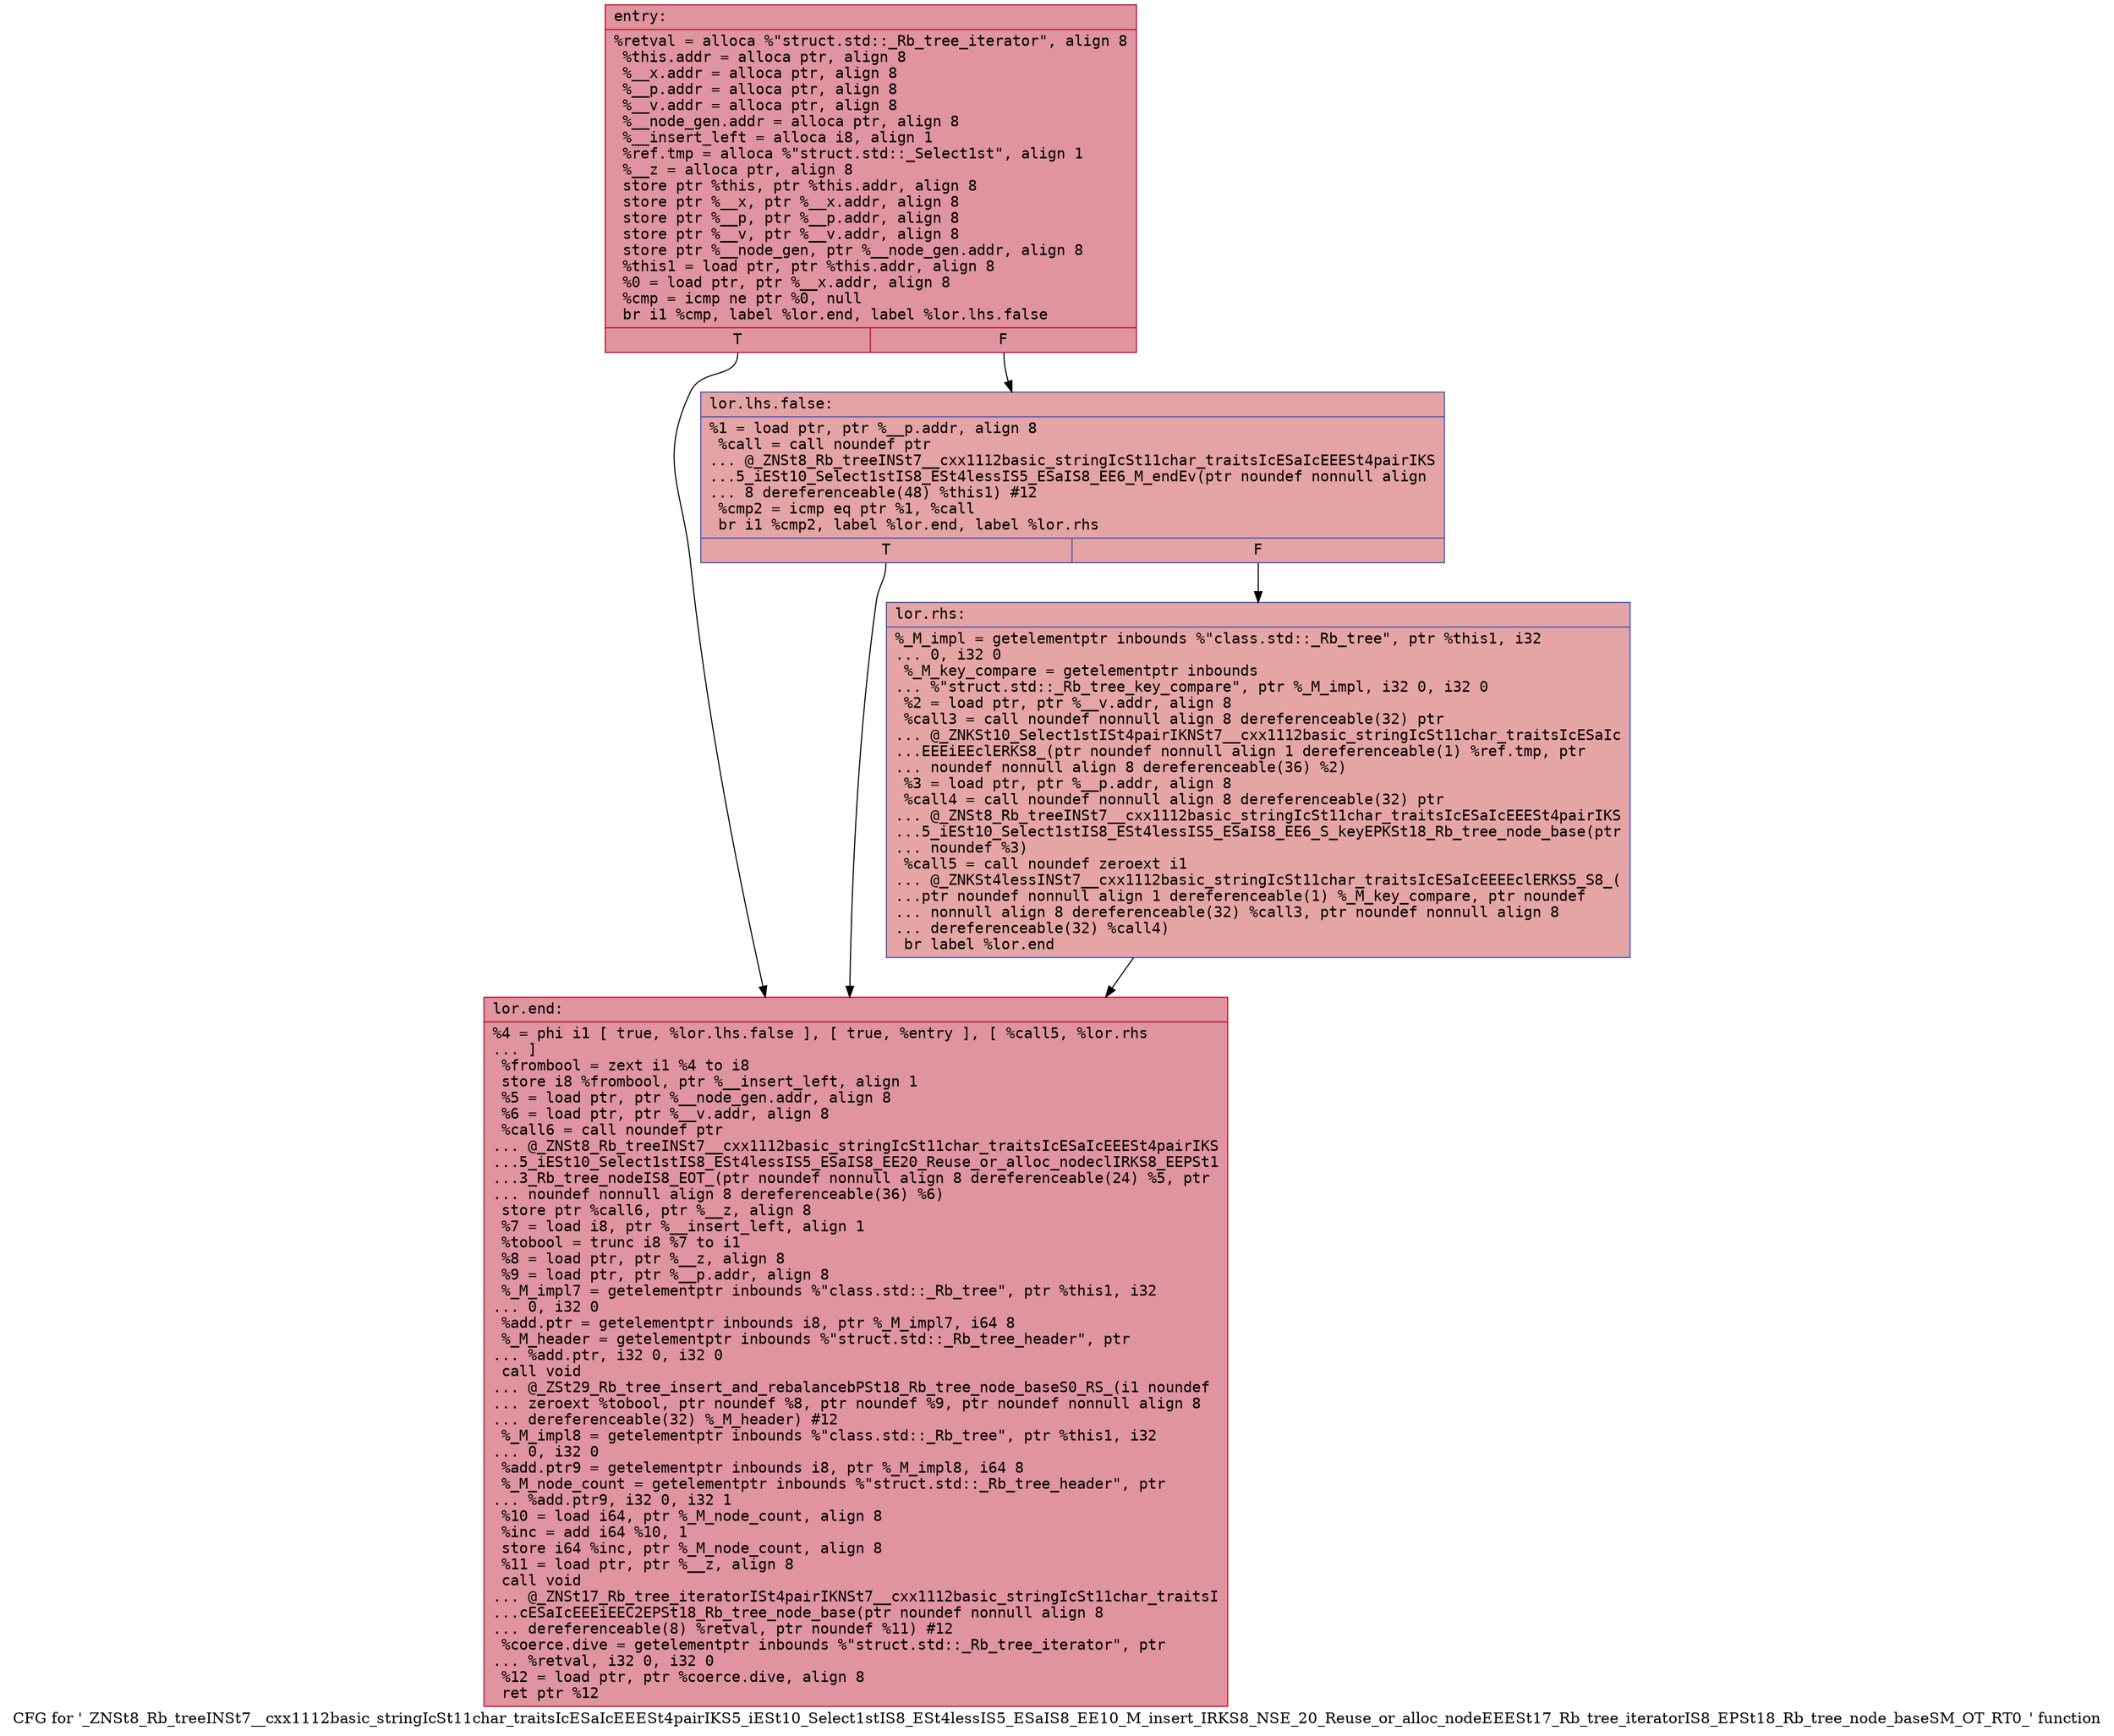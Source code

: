 digraph "CFG for '_ZNSt8_Rb_treeINSt7__cxx1112basic_stringIcSt11char_traitsIcESaIcEEESt4pairIKS5_iESt10_Select1stIS8_ESt4lessIS5_ESaIS8_EE10_M_insert_IRKS8_NSE_20_Reuse_or_alloc_nodeEEESt17_Rb_tree_iteratorIS8_EPSt18_Rb_tree_node_baseSM_OT_RT0_' function" {
	label="CFG for '_ZNSt8_Rb_treeINSt7__cxx1112basic_stringIcSt11char_traitsIcESaIcEEESt4pairIKS5_iESt10_Select1stIS8_ESt4lessIS5_ESaIS8_EE10_M_insert_IRKS8_NSE_20_Reuse_or_alloc_nodeEEESt17_Rb_tree_iteratorIS8_EPSt18_Rb_tree_node_baseSM_OT_RT0_' function";

	Node0x562c263ef8b0 [shape=record,color="#b70d28ff", style=filled, fillcolor="#b70d2870" fontname="Courier",label="{entry:\l|  %retval = alloca %\"struct.std::_Rb_tree_iterator\", align 8\l  %this.addr = alloca ptr, align 8\l  %__x.addr = alloca ptr, align 8\l  %__p.addr = alloca ptr, align 8\l  %__v.addr = alloca ptr, align 8\l  %__node_gen.addr = alloca ptr, align 8\l  %__insert_left = alloca i8, align 1\l  %ref.tmp = alloca %\"struct.std::_Select1st\", align 1\l  %__z = alloca ptr, align 8\l  store ptr %this, ptr %this.addr, align 8\l  store ptr %__x, ptr %__x.addr, align 8\l  store ptr %__p, ptr %__p.addr, align 8\l  store ptr %__v, ptr %__v.addr, align 8\l  store ptr %__node_gen, ptr %__node_gen.addr, align 8\l  %this1 = load ptr, ptr %this.addr, align 8\l  %0 = load ptr, ptr %__x.addr, align 8\l  %cmp = icmp ne ptr %0, null\l  br i1 %cmp, label %lor.end, label %lor.lhs.false\l|{<s0>T|<s1>F}}"];
	Node0x562c263ef8b0:s0 -> Node0x562c263f0890[tooltip="entry -> lor.end\nProbability 62.50%" ];
	Node0x562c263ef8b0:s1 -> Node0x562c263f0900[tooltip="entry -> lor.lhs.false\nProbability 37.50%" ];
	Node0x562c263f0900 [shape=record,color="#3d50c3ff", style=filled, fillcolor="#c32e3170" fontname="Courier",label="{lor.lhs.false:\l|  %1 = load ptr, ptr %__p.addr, align 8\l  %call = call noundef ptr\l... @_ZNSt8_Rb_treeINSt7__cxx1112basic_stringIcSt11char_traitsIcESaIcEEESt4pairIKS\l...5_iESt10_Select1stIS8_ESt4lessIS5_ESaIS8_EE6_M_endEv(ptr noundef nonnull align\l... 8 dereferenceable(48) %this1) #12\l  %cmp2 = icmp eq ptr %1, %call\l  br i1 %cmp2, label %lor.end, label %lor.rhs\l|{<s0>T|<s1>F}}"];
	Node0x562c263f0900:s0 -> Node0x562c263f0890[tooltip="lor.lhs.false -> lor.end\nProbability 37.50%" ];
	Node0x562c263f0900:s1 -> Node0x562c263f0cf0[tooltip="lor.lhs.false -> lor.rhs\nProbability 62.50%" ];
	Node0x562c263f0cf0 [shape=record,color="#3d50c3ff", style=filled, fillcolor="#c5333470" fontname="Courier",label="{lor.rhs:\l|  %_M_impl = getelementptr inbounds %\"class.std::_Rb_tree\", ptr %this1, i32\l... 0, i32 0\l  %_M_key_compare = getelementptr inbounds\l... %\"struct.std::_Rb_tree_key_compare\", ptr %_M_impl, i32 0, i32 0\l  %2 = load ptr, ptr %__v.addr, align 8\l  %call3 = call noundef nonnull align 8 dereferenceable(32) ptr\l... @_ZNKSt10_Select1stISt4pairIKNSt7__cxx1112basic_stringIcSt11char_traitsIcESaIc\l...EEEiEEclERKS8_(ptr noundef nonnull align 1 dereferenceable(1) %ref.tmp, ptr\l... noundef nonnull align 8 dereferenceable(36) %2)\l  %3 = load ptr, ptr %__p.addr, align 8\l  %call4 = call noundef nonnull align 8 dereferenceable(32) ptr\l... @_ZNSt8_Rb_treeINSt7__cxx1112basic_stringIcSt11char_traitsIcESaIcEEESt4pairIKS\l...5_iESt10_Select1stIS8_ESt4lessIS5_ESaIS8_EE6_S_keyEPKSt18_Rb_tree_node_base(ptr\l... noundef %3)\l  %call5 = call noundef zeroext i1\l... @_ZNKSt4lessINSt7__cxx1112basic_stringIcSt11char_traitsIcESaIcEEEEclERKS5_S8_(\l...ptr noundef nonnull align 1 dereferenceable(1) %_M_key_compare, ptr noundef\l... nonnull align 8 dereferenceable(32) %call3, ptr noundef nonnull align 8\l... dereferenceable(32) %call4)\l  br label %lor.end\l}"];
	Node0x562c263f0cf0 -> Node0x562c263f0890[tooltip="lor.rhs -> lor.end\nProbability 100.00%" ];
	Node0x562c263f0890 [shape=record,color="#b70d28ff", style=filled, fillcolor="#b70d2870" fontname="Courier",label="{lor.end:\l|  %4 = phi i1 [ true, %lor.lhs.false ], [ true, %entry ], [ %call5, %lor.rhs\l... ]\l  %frombool = zext i1 %4 to i8\l  store i8 %frombool, ptr %__insert_left, align 1\l  %5 = load ptr, ptr %__node_gen.addr, align 8\l  %6 = load ptr, ptr %__v.addr, align 8\l  %call6 = call noundef ptr\l... @_ZNSt8_Rb_treeINSt7__cxx1112basic_stringIcSt11char_traitsIcESaIcEEESt4pairIKS\l...5_iESt10_Select1stIS8_ESt4lessIS5_ESaIS8_EE20_Reuse_or_alloc_nodeclIRKS8_EEPSt1\l...3_Rb_tree_nodeIS8_EOT_(ptr noundef nonnull align 8 dereferenceable(24) %5, ptr\l... noundef nonnull align 8 dereferenceable(36) %6)\l  store ptr %call6, ptr %__z, align 8\l  %7 = load i8, ptr %__insert_left, align 1\l  %tobool = trunc i8 %7 to i1\l  %8 = load ptr, ptr %__z, align 8\l  %9 = load ptr, ptr %__p.addr, align 8\l  %_M_impl7 = getelementptr inbounds %\"class.std::_Rb_tree\", ptr %this1, i32\l... 0, i32 0\l  %add.ptr = getelementptr inbounds i8, ptr %_M_impl7, i64 8\l  %_M_header = getelementptr inbounds %\"struct.std::_Rb_tree_header\", ptr\l... %add.ptr, i32 0, i32 0\l  call void\l... @_ZSt29_Rb_tree_insert_and_rebalancebPSt18_Rb_tree_node_baseS0_RS_(i1 noundef\l... zeroext %tobool, ptr noundef %8, ptr noundef %9, ptr noundef nonnull align 8\l... dereferenceable(32) %_M_header) #12\l  %_M_impl8 = getelementptr inbounds %\"class.std::_Rb_tree\", ptr %this1, i32\l... 0, i32 0\l  %add.ptr9 = getelementptr inbounds i8, ptr %_M_impl8, i64 8\l  %_M_node_count = getelementptr inbounds %\"struct.std::_Rb_tree_header\", ptr\l... %add.ptr9, i32 0, i32 1\l  %10 = load i64, ptr %_M_node_count, align 8\l  %inc = add i64 %10, 1\l  store i64 %inc, ptr %_M_node_count, align 8\l  %11 = load ptr, ptr %__z, align 8\l  call void\l... @_ZNSt17_Rb_tree_iteratorISt4pairIKNSt7__cxx1112basic_stringIcSt11char_traitsI\l...cESaIcEEEiEEC2EPSt18_Rb_tree_node_base(ptr noundef nonnull align 8\l... dereferenceable(8) %retval, ptr noundef %11) #12\l  %coerce.dive = getelementptr inbounds %\"struct.std::_Rb_tree_iterator\", ptr\l... %retval, i32 0, i32 0\l  %12 = load ptr, ptr %coerce.dive, align 8\l  ret ptr %12\l}"];
}
